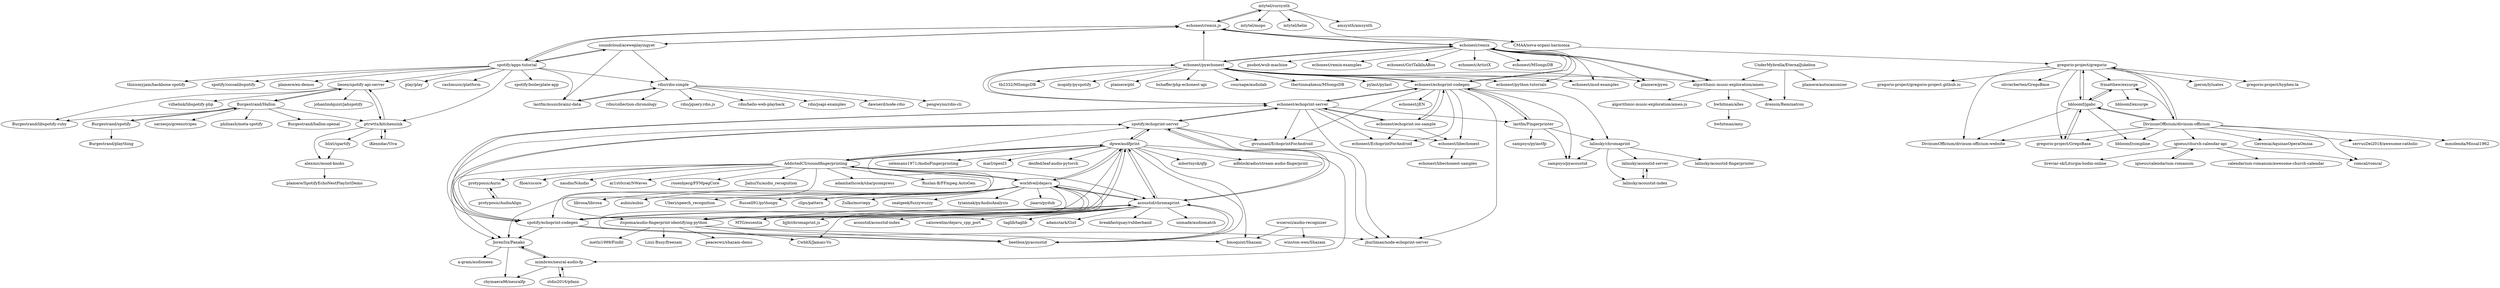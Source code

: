 digraph G {
"mtytel/cursynth" -> "echonest/remix.js"
"mtytel/cursynth" -> "mtytel/mopo"
"mtytel/cursynth" -> "mtytel/helm" ["e"=1]
"mtytel/cursynth" -> "CMAA/nova-organi-harmonia"
"mtytel/cursynth" -> "amsynth/amsynth" ["e"=1]
"soundcloud/areweplayingyet" -> "spotify/apps-tutorial"
"soundcloud/areweplayingyet" -> "echonest/remix.js"
"soundcloud/areweplayingyet" -> "lastfm/musicbrainz-data"
"soundcloud/areweplayingyet" -> "rdio/rdio-simple"
"AddictedCS/soundfingerprinting" -> "dpwe/audfprint"
"AddictedCS/soundfingerprinting" -> "worldveil/dejavu"
"AddictedCS/soundfingerprinting" -> "spotify/echoprint-server"
"AddictedCS/soundfingerprinting" -> "protyposis/Aurio"
"AddictedCS/soundfingerprinting" -> "filoe/cscore" ["e"=1]
"AddictedCS/soundfingerprinting" -> "JorenSix/Panako"
"AddictedCS/soundfingerprinting" -> "spotify/echoprint-codegen"
"AddictedCS/soundfingerprinting" -> "naudio/NAudio" ["e"=1]
"AddictedCS/soundfingerprinting" -> "ar1st0crat/NWaves" ["e"=1]
"AddictedCS/soundfingerprinting" -> "acoustid/chromaprint"
"AddictedCS/soundfingerprinting" -> "rosenbjerg/FFMpegCore" ["e"=1]
"AddictedCS/soundfingerprinting" -> "JiahuiYu/audio_recognition"
"AddictedCS/soundfingerprinting" -> "adamhathcock/sharpcompress" ["e"=1]
"AddictedCS/soundfingerprinting" -> "itspoma/audio-fingerprint-identifying-python"
"AddictedCS/soundfingerprinting" -> "Ruslan-B/FFmpeg.AutoGen" ["e"=1]
"JorenSix/Panako" -> "mimbres/neural-audio-fp"
"JorenSix/Panako" -> "chymaera96/neuralfp"
"JorenSix/Panako" -> "a-gram/audioneex"
"acoustid/chromaprint" -> "beetbox/pyacoustid"
"acoustid/chromaprint" -> "spotify/echoprint-codegen"
"acoustid/chromaprint" -> "unmade/audiomatch"
"acoustid/chromaprint" -> "spotify/echoprint-server"
"acoustid/chromaprint" -> "dpwe/audfprint"
"acoustid/chromaprint" -> "bjjb/chromaprint.js"
"acoustid/chromaprint" -> "acoustid/acoustid-index"
"acoustid/chromaprint" -> "itspoma/audio-fingerprint-identifying-python"
"acoustid/chromaprint" -> "worldveil/dejavu"
"acoustid/chromaprint" -> "salsowelim/dejavu_cpp_port"
"acoustid/chromaprint" -> "MTG/essentia" ["e"=1]
"acoustid/chromaprint" -> "taglib/taglib" ["e"=1]
"acoustid/chromaprint" -> "adamstark/Gist" ["e"=1]
"acoustid/chromaprint" -> "CwbhX/Jamais-Vu"
"acoustid/chromaprint" -> "breakfastquay/rubberband" ["e"=1]
"beetbox/pyacoustid" -> "acoustid/chromaprint"
"itspoma/audio-fingerprint-identifying-python" -> "dpwe/audfprint"
"itspoma/audio-fingerprint-identifying-python" -> "peacecwz/shazam-demo"
"itspoma/audio-fingerprint-identifying-python" -> "beetbox/pyacoustid"
"itspoma/audio-fingerprint-identifying-python" -> "methi1999/Findit"
"itspoma/audio-fingerprint-identifying-python" -> "worldveil/dejavu"
"itspoma/audio-fingerprint-identifying-python" -> "Lizzi-Busy/freezam"
"itspoma/audio-fingerprint-identifying-python" -> "bmoquist/Shazam"
"itspoma/audio-fingerprint-identifying-python" -> "CwbhX/Jamais-Vu"
"mimbres/neural-audio-fp" -> "stdio2016/pfann"
"mimbres/neural-audio-fp" -> "chymaera96/neuralfp"
"mimbres/neural-audio-fp" -> "JorenSix/Panako"
"protyposis/Aurio" -> "protyposis/AudioAlign"
"stdio2016/pfann" -> "mimbres/neural-audio-fp"
"worldveil/dejavu" -> "tyiannak/pyAudioAnalysis" ["e"=1]
"worldveil/dejavu" -> "jiaaro/pydub" ["e"=1]
"worldveil/dejavu" -> "dpwe/audfprint"
"worldveil/dejavu" -> "librosa/librosa" ["e"=1]
"worldveil/dejavu" -> "itspoma/audio-fingerprint-identifying-python"
"worldveil/dejavu" -> "acoustid/chromaprint"
"worldveil/dejavu" -> "AddictedCS/soundfingerprinting"
"worldveil/dejavu" -> "aubio/aubio" ["e"=1]
"worldveil/dejavu" -> "Uberi/speech_recognition" ["e"=1]
"worldveil/dejavu" -> "Russell91/pythonpy" ["e"=1]
"worldveil/dejavu" -> "MTG/essentia" ["e"=1]
"worldveil/dejavu" -> "clips/pattern" ["e"=1]
"worldveil/dejavu" -> "Zulko/moviepy" ["e"=1]
"worldveil/dejavu" -> "seatgeek/fuzzywuzzy" ["e"=1]
"worldveil/dejavu" -> "beetbox/pyacoustid"
"echonest/pyechonest" -> "echonest/remix"
"echonest/pyechonest" -> "echonest/echoprint-codegen"
"echonest/pyechonest" -> "tbertinmahieux/MSongsDB" ["e"=1]
"echonest/pyechonest" -> "echonest/python-tutorials"
"echonest/pyechonest" -> "echonest/echoprint-server"
"echonest/pyechonest" -> "echonest/msd-examples"
"echonest/pyechonest" -> "pylast/pylast" ["e"=1]
"echonest/pyechonest" -> "algorithmic-music-exploration/amen"
"echonest/pyechonest" -> "plamere/pyen"
"echonest/pyechonest" -> "tb2332/MSongsDB"
"echonest/pyechonest" -> "mopidy/pyspotify" ["e"=1]
"echonest/pyechonest" -> "plamere/pbl" ["e"=1]
"echonest/pyechonest" -> "bshaffer/php-echonest-api"
"echonest/pyechonest" -> "echonest/remix.js"
"echonest/pyechonest" -> "cournape/audiolab"
"spotify/apps-tutorial" -> "soundcloud/areweplayingyet"
"spotify/apps-tutorial" -> "spotify/boilerplate-app"
"spotify/apps-tutorial" -> "ptrwtts/kitchensink"
"spotify/apps-tutorial" -> "echonest/remix.js"
"spotify/apps-tutorial" -> "lastfm/musicbrainz-data"
"spotify/apps-tutorial" -> "thisismyjam/backbone-spotify"
"spotify/apps-tutorial" -> "spotify/cocoalibspotify" ["e"=1]
"spotify/apps-tutorial" -> "plamere/en-demos"
"spotify/apps-tutorial" -> "play/play" ["e"=1]
"spotify/apps-tutorial" -> "rdio/rdio-simple"
"spotify/apps-tutorial" -> "liesen/spotify-api-server"
"spotify/apps-tutorial" -> "cashmusic/platform" ["e"=1]
"wsieroci/audio-recognizer" -> "bmoquist/Shazam"
"wsieroci/audio-recognizer" -> "winston-wen/Shazam"
"echonest/echoprint-codegen" -> "echonest/echoprint-server"
"echonest/echoprint-codegen" -> "echonest/echoprint-ios-sample"
"echonest/echoprint-codegen" -> "lastfm/Fingerprinter"
"echonest/echoprint-codegen" -> "echonest/pyechonest"
"echonest/echoprint-codegen" -> "gvsumasl/EchoprintForAndroid"
"echonest/echoprint-codegen" -> "echonest/remix"
"echonest/echoprint-codegen" -> "echonest/libechonest"
"echonest/echoprint-codegen" -> "jhurliman/node-echoprint-server"
"echonest/echoprint-codegen" -> "lalinsky/chromaprint"
"echonest/echoprint-codegen" -> "echonest/EchoprintForAndroid"
"echonest/echoprint-codegen" -> "sampsyo/pyacoustid"
"echonest/echoprint-codegen" -> "echonest/jEN" ["e"=1]
"frmatthew/exsurge" -> "bbloomf/jgabc"
"frmatthew/exsurge" -> "bbloomf/exsurge"
"lastfm/Fingerprinter" -> "lalinsky/chromaprint"
"lastfm/Fingerprinter" -> "sampsyo/pylastfp"
"lastfm/Fingerprinter" -> "echonest/echoprint-codegen"
"lastfm/Fingerprinter" -> "sampsyo/pyacoustid"
"liesen/spotify-api-server" -> "vilhelmk/libspotify-php"
"liesen/spotify-api-server" -> "ptrwtts/kitchensink"
"liesen/spotify-api-server" -> "Burgestrand/Hallon"
"liesen/spotify-api-server" -> "johanlindquist/jahspotify"
"liesen/spotify-api-server" -> "Burgestrand/libspotify-ruby"
"UnderMybrella/EternalJukebox" -> "drensin/Remixatron"
"UnderMybrella/EternalJukebox" -> "plamere/autocanonizer"
"UnderMybrella/EternalJukebox" -> "algorithmic-music-exploration/amen"
"echonest/echoprint-server" -> "echonest/echoprint-codegen"
"echonest/echoprint-server" -> "spotify/echoprint-server"
"echonest/echoprint-server" -> "echonest/echoprint-ios-sample"
"echonest/echoprint-server" -> "spotify/echoprint-codegen"
"echonest/echoprint-server" -> "gvsumasl/EchoprintForAndroid"
"echonest/echoprint-server" -> "echonest/pyechonest"
"echonest/echoprint-server" -> "echonest/EchoprintForAndroid"
"echonest/echoprint-server" -> "jhurliman/node-echoprint-server"
"echonest/echoprint-server" -> "echonest/libechonest"
"echonest/echoprint-server" -> "lastfm/Fingerprinter"
"spotify/echoprint-codegen" -> "spotify/echoprint-server"
"spotify/echoprint-codegen" -> "echonest/echoprint-server"
"spotify/echoprint-codegen" -> "jhurliman/node-echoprint-server"
"spotify/echoprint-codegen" -> "acoustid/chromaprint"
"spotify/echoprint-codegen" -> "beetbox/pyacoustid"
"spotify/echoprint-codegen" -> "JorenSix/Panako"
"spotify/echoprint-server" -> "spotify/echoprint-codegen"
"spotify/echoprint-server" -> "echonest/echoprint-server"
"spotify/echoprint-server" -> "acoustid/chromaprint"
"spotify/echoprint-server" -> "dpwe/audfprint"
"spotify/echoprint-server" -> "gvsumasl/EchoprintForAndroid"
"spotify/echoprint-server" -> "JorenSix/Panako"
"spotify/echoprint-server" -> "jhurliman/node-echoprint-server"
"echonest/libechonest" -> "echonest/libechonest-samples"
"echonest/remix.js" -> "echonest/remix"
"echonest/remix.js" -> "mtytel/cursynth"
"echonest/remix.js" -> "soundcloud/areweplayingyet"
"echonest/remix.js" -> "spotify/apps-tutorial"
"echonest/remix.js" -> "CMAA/nova-organi-harmonia"
"CMAA/nova-organi-harmonia" -> "gregorio-project/gregorio"
"rdio/rdio-simple" -> "rdio/jquery.rdio.js"
"rdio/rdio-simple" -> "lastfm/musicbrainz-data"
"rdio/rdio-simple" -> "rdio/hello-web-playback"
"rdio/rdio-simple" -> "rdio/jsapi-examples"
"rdio/rdio-simple" -> "dawnerd/node-rdio"
"rdio/rdio-simple" -> "pengwynn/rdio-cli"
"rdio/rdio-simple" -> "rdio/collection-chronology"
"dpwe/audfprint" -> "JorenSix/Panako"
"dpwe/audfprint" -> "itspoma/audio-fingerprint-identifying-python"
"dpwe/audfprint" -> "mbortnyck/qfp"
"dpwe/audfprint" -> "worldveil/dejavu"
"dpwe/audfprint" -> "spotify/echoprint-server"
"dpwe/audfprint" -> "adblockradio/stream-audio-fingerprint" ["e"=1]
"dpwe/audfprint" -> "mimbres/neural-audio-fp"
"dpwe/audfprint" -> "beetbox/pyacoustid"
"dpwe/audfprint" -> "acoustid/chromaprint"
"dpwe/audfprint" -> "nelemans1971/AudioFingerprinting"
"dpwe/audfprint" -> "bmoquist/Shazam"
"dpwe/audfprint" -> "AddictedCS/soundfingerprinting"
"dpwe/audfprint" -> "marl/openl3" ["e"=1]
"dpwe/audfprint" -> "spotify/echoprint-codegen"
"dpwe/audfprint" -> "denfed/leaf-audio-pytorch" ["e"=1]
"algorithmic-music-exploration/amen" -> "echonest/remix"
"algorithmic-music-exploration/amen" -> "bwhitman/alles"
"algorithmic-music-exploration/amen" -> "algorithmic-music-exploration/amen-js"
"algorithmic-music-exploration/amen" -> "drensin/Remixatron"
"bbloomf/jgabc" -> "frmatthew/exsurge"
"bbloomf/jgabc" -> "gregorio-project/gregorio"
"bbloomf/jgabc" -> "gregorio-project/GregoBase"
"bbloomf/jgabc" -> "bbloomf/compline"
"bbloomf/jgabc" -> "DivinumOfficium/divinum-officium"
"bbloomf/jgabc" -> "DivinumOfficium/divinum-officium-website"
"Burgestrand/Hallon" -> "Burgestrand/libspotify-ruby"
"Burgestrand/Hallon" -> "Burgestrand/spotify"
"Burgestrand/Hallon" -> "liesen/spotify-api-server"
"Burgestrand/Hallon" -> "sarnesjo/greenstripes"
"Burgestrand/Hallon" -> "ptrwtts/kitchensink"
"Burgestrand/Hallon" -> "philnash/meta-spotify"
"Burgestrand/Hallon" -> "Burgestrand/hallon-openal"
"echonest/remix" -> "algorithmic-music-exploration/amen"
"echonest/remix" -> "echonest/pyechonest"
"echonest/remix" -> "echonest/remix.js"
"echonest/remix" -> "psobot/wub-machine"
"echonest/remix" -> "echonest/echoprint-codegen"
"echonest/remix" -> "echonest/python-tutorials"
"echonest/remix" -> "echonest/remix-examples"
"echonest/remix" -> "echonest/GirlTalkInABox"
"echonest/remix" -> "echonest/msd-examples"
"echonest/remix" -> "plamere/pyen"
"echonest/remix" -> "echonest/ArtistX"
"echonest/remix" -> "echonest/MSongsDB"
"DivinumOfficium/divinum-officium" -> "bbloomf/jgabc"
"DivinumOfficium/divinum-officium" -> "gregorio-project/gregorio"
"DivinumOfficium/divinum-officium" -> "mmolenda/Missal1962"
"DivinumOfficium/divinum-officium" -> "DivinumOfficium/divinum-officium-website"
"DivinumOfficium/divinum-officium" -> "gregorio-project/GregoBase"
"DivinumOfficium/divinum-officium" -> "igneus/church-calendar-api"
"DivinumOfficium/divinum-officium" -> "bbloomf/compline"
"DivinumOfficium/divinum-officium" -> "frmatthew/exsurge"
"DivinumOfficium/divinum-officium" -> "Geremia/AquinasOperaOmnia"
"DivinumOfficium/divinum-officium" -> "romcal/romcal"
"DivinumOfficium/divinum-officium" -> "servusDei2018/awesome-catholic"
"iKenndac/Viva" -> "ptrwtts/kitchensink"
"echonest/echoprint-ios-sample" -> "echonest/echoprint-codegen"
"echonest/echoprint-ios-sample" -> "echonest/echoprint-server"
"echonest/echoprint-ios-sample" -> "echonest/EchoprintForAndroid"
"echonest/echoprint-ios-sample" -> "echonest/libechonest"
"alexmic/mood-knobs" -> "plamere/SpotifyEchoNestPlaylistDemo"
"lalinsky/chromaprint" -> "lalinsky/acoustid-server"
"lalinsky/chromaprint" -> "lalinsky/acoustid-index"
"lalinsky/chromaprint" -> "lalinsky/acoustid-fingerprinter"
"lalinsky/chromaprint" -> "sampsyo/pyacoustid"
"Burgestrand/spotify" -> "Burgestrand/Hallon"
"Burgestrand/spotify" -> "Burgestrand/plaything"
"protyposis/AudioAlign" -> "protyposis/Aurio"
"bwhitman/alles" -> "bwhitman/amy"
"blixt/spartify" -> "alexmic/mood-knobs"
"ptrwtts/kitchensink" -> "alexmic/mood-knobs"
"ptrwtts/kitchensink" -> "blixt/spartify"
"ptrwtts/kitchensink" -> "iKenndac/Viva"
"ptrwtts/kitchensink" -> "liesen/spotify-api-server"
"gregorio-project/GregoBase" -> "bbloomf/jgabc"
"gregorio-project/gregorio" -> "bbloomf/jgabc"
"gregorio-project/gregorio" -> "gregorio-project/GregoBase"
"gregorio-project/gregorio" -> "frmatthew/exsurge"
"gregorio-project/gregorio" -> "jperon/lyluatex"
"gregorio-project/gregorio" -> "DivinumOfficium/divinum-officium"
"gregorio-project/gregorio" -> "gregorio-project/hyphen-la"
"gregorio-project/gregorio" -> "DivinumOfficium/divinum-officium-website"
"gregorio-project/gregorio" -> "gregorio-project/gregorio-project.github.io"
"gregorio-project/gregorio" -> "olivierberten/GregoBase"
"igneus/church-calendar-api" -> "igneus/calendarium-romanum"
"igneus/church-calendar-api" -> "calendarium-romanum/awesome-church-calendar"
"igneus/church-calendar-api" -> "romcal/romcal"
"igneus/church-calendar-api" -> "breviar-sk/Liturgia-hodin-online"
"lastfm/musicbrainz-data" -> "rdio/rdio-simple"
"igneus/calendarium-romanum" -> "igneus/church-calendar-api"
"lalinsky/acoustid-index" -> "lalinsky/acoustid-server"
"lalinsky/acoustid-server" -> "lalinsky/acoustid-index"
"mtytel/cursynth" ["l"="0.956,38.419"]
"echonest/remix.js" ["l"="0.92,38.403"]
"mtytel/mopo" ["l"="0.97,38.442"]
"mtytel/helm" ["l"="1.608,37.746"]
"CMAA/nova-organi-harmonia" ["l"="0.999,38.428"]
"amsynth/amsynth" ["l"="1.67,37.676"]
"soundcloud/areweplayingyet" ["l"="0.951,38.373"]
"spotify/apps-tutorial" ["l"="0.946,38.346"]
"lastfm/musicbrainz-data" ["l"="0.976,38.357"]
"rdio/rdio-simple" ["l"="1.002,38.352"]
"AddictedCS/soundfingerprinting" ["l"="0.596,38.484"]
"dpwe/audfprint" ["l"="0.619,38.482"]
"worldveil/dejavu" ["l"="0.587,38.518"]
"spotify/echoprint-server" ["l"="0.67,38.464"]
"protyposis/Aurio" ["l"="0.534,38.5"]
"filoe/cscore" ["l"="25.638,17.97"]
"JorenSix/Panako" ["l"="0.627,38.451"]
"spotify/echoprint-codegen" ["l"="0.671,38.48"]
"naudio/NAudio" ["l"="25.534,18.118"]
"ar1st0crat/NWaves" ["l"="23.676,17.465"]
"acoustid/chromaprint" ["l"="0.642,38.492"]
"rosenbjerg/FFMpegCore" ["l"="22.229,16.18"]
"JiahuiYu/audio_recognition" ["l"="0.554,38.462"]
"adamhathcock/sharpcompress" ["l"="25.623,17.933"]
"itspoma/audio-fingerprint-identifying-python" ["l"="0.618,38.517"]
"Ruslan-B/FFmpeg.AutoGen" ["l"="22.21,16.171"]
"mimbres/neural-audio-fp" ["l"="0.604,38.44"]
"chymaera96/neuralfp" ["l"="0.615,38.428"]
"a-gram/audioneex" ["l"="0.634,38.424"]
"beetbox/pyacoustid" ["l"="0.639,38.508"]
"unmade/audiomatch" ["l"="0.654,38.449"]
"bjjb/chromaprint.js" ["l"="0.649,38.471"]
"acoustid/acoustid-index" ["l"="0.673,38.51"]
"salsowelim/dejavu_cpp_port" ["l"="0.633,38.466"]
"MTG/essentia" ["l"="1.7,38.528"]
"taglib/taglib" ["l"="22.265,15.949"]
"adamstark/Gist" ["l"="1.659,37.949"]
"CwbhX/Jamais-Vu" ["l"="0.647,38.522"]
"breakfastquay/rubberband" ["l"="1.67,37.894"]
"peacecwz/shazam-demo" ["l"="0.611,38.56"]
"methi1999/Findit" ["l"="0.639,38.545"]
"Lizzi-Busy/freezam" ["l"="0.62,38.54"]
"bmoquist/Shazam" ["l"="0.563,38.487"]
"stdio2016/pfann" ["l"="0.588,38.425"]
"protyposis/AudioAlign" ["l"="0.508,38.509"]
"tyiannak/pyAudioAnalysis" ["l"="0.506,39.888"]
"jiaaro/pydub" ["l"="0.552,39.938"]
"librosa/librosa" ["l"="0.421,39.948"]
"aubio/aubio" ["l"="1.659,38.544"]
"Uberi/speech_recognition" ["l"="0.687,39.953"]
"Russell91/pythonpy" ["l"="22.555,4.025"]
"clips/pattern" ["l"="27.254,33.866"]
"Zulko/moviepy" ["l"="22.971,4.37"]
"seatgeek/fuzzywuzzy" ["l"="29.592,32.784"]
"echonest/pyechonest" ["l"="0.816,38.452"]
"echonest/remix" ["l"="0.855,38.437"]
"echonest/echoprint-codegen" ["l"="0.774,38.438"]
"tbertinmahieux/MSongsDB" ["l"="1.769,38.427"]
"echonest/python-tutorials" ["l"="0.827,38.426"]
"echonest/echoprint-server" ["l"="0.734,38.456"]
"echonest/msd-examples" ["l"="0.845,38.457"]
"pylast/pylast" ["l"="-33.657,-26.442"]
"algorithmic-music-exploration/amen" ["l"="0.869,38.48"]
"plamere/pyen" ["l"="0.831,38.436"]
"tb2332/MSongsDB" ["l"="0.808,38.488"]
"mopidy/pyspotify" ["l"="-25.152,-23.062"]
"plamere/pbl" ["l"="-26.003,-18.345"]
"bshaffer/php-echonest-api" ["l"="0.796,38.474"]
"cournape/audiolab" ["l"="0.831,38.482"]
"spotify/boilerplate-app" ["l"="0.954,38.322"]
"ptrwtts/kitchensink" ["l"="0.967,38.286"]
"thisismyjam/backbone-spotify" ["l"="0.912,38.344"]
"spotify/cocoalibspotify" ["l"="-51.841,2.086"]
"plamere/en-demos" ["l"="0.923,38.327"]
"play/play" ["l"="9.155,-30.455"]
"liesen/spotify-api-server" ["l"="0.939,38.284"]
"cashmusic/platform" ["l"="10.07,-33.458"]
"wsieroci/audio-recognizer" ["l"="0.504,38.474"]
"winston-wen/Shazam" ["l"="0.473,38.469"]
"echonest/echoprint-ios-sample" ["l"="0.754,38.448"]
"lastfm/Fingerprinter" ["l"="0.756,38.417"]
"gvsumasl/EchoprintForAndroid" ["l"="0.714,38.443"]
"echonest/libechonest" ["l"="0.738,38.433"]
"jhurliman/node-echoprint-server" ["l"="0.711,38.463"]
"lalinsky/chromaprint" ["l"="0.768,38.395"]
"echonest/EchoprintForAndroid" ["l"="0.761,38.461"]
"sampsyo/pyacoustid" ["l"="0.777,38.411"]
"echonest/jEN" ["l"="-25.761,-18.203"]
"frmatthew/exsurge" ["l"="1.117,38.443"]
"bbloomf/jgabc" ["l"="1.113,38.456"]
"bbloomf/exsurge" ["l"="1.128,38.429"]
"sampsyo/pylastfp" ["l"="0.738,38.4"]
"vilhelmk/libspotify-php" ["l"="0.952,38.269"]
"Burgestrand/Hallon" ["l"="0.94,38.254"]
"johanlindquist/jahspotify" ["l"="0.908,38.28"]
"Burgestrand/libspotify-ruby" ["l"="0.927,38.266"]
"UnderMybrella/EternalJukebox" ["l"="0.913,38.519"]
"drensin/Remixatron" ["l"="0.901,38.497"]
"plamere/autocanonizer" ["l"="0.932,38.541"]
"echonest/libechonest-samples" ["l"="0.721,38.416"]
"gregorio-project/gregorio" ["l"="1.087,38.453"]
"rdio/jquery.rdio.js" ["l"="1.041,38.347"]
"rdio/hello-web-playback" ["l"="1.006,38.33"]
"rdio/jsapi-examples" ["l"="1.034,38.364"]
"dawnerd/node-rdio" ["l"="1.015,38.374"]
"pengwynn/rdio-cli" ["l"="1.035,38.328"]
"rdio/collection-chronology" ["l"="1.022,38.343"]
"mbortnyck/qfp" ["l"="0.602,38.46"]
"adblockradio/stream-audio-fingerprint" ["l"="22.086,-26.837"]
"nelemans1971/AudioFingerprinting" ["l"="0.582,38.458"]
"marl/openl3" ["l"="1.681,38.422"]
"denfed/leaf-audio-pytorch" ["l"="0.249,39.832"]
"bwhitman/alles" ["l"="0.864,38.521"]
"algorithmic-music-exploration/amen-js" ["l"="0.869,38.498"]
"gregorio-project/GregoBase" ["l"="1.101,38.464"]
"bbloomf/compline" ["l"="1.136,38.45"]
"DivinumOfficium/divinum-officium" ["l"="1.129,38.466"]
"DivinumOfficium/divinum-officium-website" ["l"="1.107,38.471"]
"Burgestrand/spotify" ["l"="0.95,38.228"]
"sarnesjo/greenstripes" ["l"="0.915,38.245"]
"philnash/meta-spotify" ["l"="0.922,38.228"]
"Burgestrand/hallon-openal" ["l"="0.959,38.243"]
"psobot/wub-machine" ["l"="0.893,38.438"]
"echonest/remix-examples" ["l"="0.875,38.45"]
"echonest/GirlTalkInABox" ["l"="0.849,38.41"]
"echonest/ArtistX" ["l"="0.863,38.417"]
"echonest/MSongsDB" ["l"="0.875,38.425"]
"mmolenda/Missal1962" ["l"="1.153,38.48"]
"igneus/church-calendar-api" ["l"="1.18,38.469"]
"Geremia/AquinasOperaOmnia" ["l"="1.121,38.491"]
"romcal/romcal" ["l"="1.16,38.461"]
"servusDei2018/awesome-catholic" ["l"="1.141,38.491"]
"iKenndac/Viva" ["l"="0.992,38.287"]
"alexmic/mood-knobs" ["l"="1,38.267"]
"plamere/SpotifyEchoNestPlaylistDemo" ["l"="1.021,38.256"]
"lalinsky/acoustid-server" ["l"="0.778,38.375"]
"lalinsky/acoustid-index" ["l"="0.764,38.375"]
"lalinsky/acoustid-fingerprinter" ["l"="0.75,38.38"]
"Burgestrand/plaything" ["l"="0.954,38.212"]
"bwhitman/amy" ["l"="0.861,38.545"]
"blixt/spartify" ["l"="0.983,38.262"]
"jperon/lyluatex" ["l"="1.071,38.472"]
"gregorio-project/hyphen-la" ["l"="1.074,38.438"]
"gregorio-project/gregorio-project.github.io" ["l"="1.091,38.435"]
"olivierberten/GregoBase" ["l"="1.066,38.454"]
"igneus/calendarium-romanum" ["l"="1.194,38.482"]
"calendarium-romanum/awesome-church-calendar" ["l"="1.206,38.47"]
"breviar-sk/Liturgia-hodin-online" ["l"="1.198,38.456"]
}